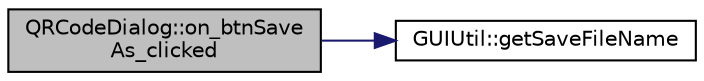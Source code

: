 digraph "QRCodeDialog::on_btnSaveAs_clicked"
{
  edge [fontname="Helvetica",fontsize="10",labelfontname="Helvetica",labelfontsize="10"];
  node [fontname="Helvetica",fontsize="10",shape=record];
  rankdir="LR";
  Node34 [label="QRCodeDialog::on_btnSave\lAs_clicked",height=0.2,width=0.4,color="black", fillcolor="grey75", style="filled", fontcolor="black"];
  Node34 -> Node35 [color="midnightblue",fontsize="10",style="solid",fontname="Helvetica"];
  Node35 [label="GUIUtil::getSaveFileName",height=0.2,width=0.4,color="black", fillcolor="white", style="filled",URL="$namespace_g_u_i_util.html#ab9d9c0f96a2491a1b04567f8effe77c4",tooltip="Get save filename, mimics QFileDialog::getSaveFileName, except that it appends a default suffix when ..."];
}

